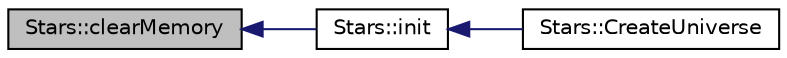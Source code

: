digraph "Stars::clearMemory"
{
  edge [fontname="Helvetica",fontsize="10",labelfontname="Helvetica",labelfontsize="10"];
  node [fontname="Helvetica",fontsize="10",shape=record];
  rankdir="LR";
  Node1 [label="Stars::clearMemory",height=0.2,width=0.4,color="black", fillcolor="grey75", style="filled", fontcolor="black"];
  Node1 -> Node2 [dir="back",color="midnightblue",fontsize="10",style="solid",fontname="Helvetica"];
  Node2 [label="Stars::init",height=0.2,width=0.4,color="black", fillcolor="white", style="filled",URL="$class_stars.html#ad508110016be8c071307f78ca7d38b82"];
  Node2 -> Node3 [dir="back",color="midnightblue",fontsize="10",style="solid",fontname="Helvetica"];
  Node3 [label="Stars::CreateUniverse",height=0.2,width=0.4,color="black", fillcolor="white", style="filled",URL="$class_stars.html#ae3eceb58ea18fc3c8fde7be2e2ec3d2c"];
}
